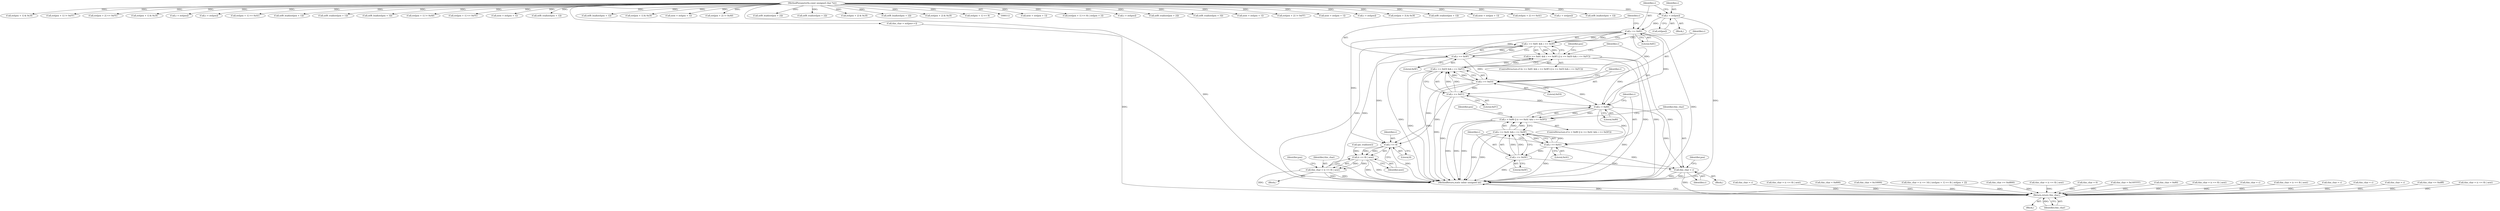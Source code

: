 digraph "0_php-src_0da8b8b801f9276359262f1ef8274c7812d3dfda?w=1_3@array" {
"1000735" [label="(Call,c = str[pos])"];
"1000114" [label="(MethodParameterIn,const unsigned char *str)"];
"1000743" [label="(Call,c >= 0x81)"];
"1000742" [label="(Call,c >= 0x81 && c <= 0x9F)"];
"1000741" [label="(Call,(c >= 0x81 && c <= 0x9F) || (c >= 0xE0 && c <= 0xFC))"];
"1000746" [label="(Call,c <= 0x9F)"];
"1000750" [label="(Call,c >= 0xE0)"];
"1000749" [label="(Call,c >= 0xE0 && c <= 0xFC)"];
"1000753" [label="(Call,c <= 0xFC)"];
"1000780" [label="(Call,c << 8)"];
"1000779" [label="(Call,(c << 8) | next)"];
"1000777" [label="(Call,this_char = (c << 8) | next)"];
"1001107" [label="(Return,return this_char;)"];
"1000803" [label="(Call,c < 0x80)"];
"1000802" [label="(Call,c < 0x80 || (c >= 0xA1 && c <= 0xDF))"];
"1000807" [label="(Call,c >= 0xA1)"];
"1000806" [label="(Call,c >= 0xA1 && c <= 0xDF)"];
"1000810" [label="(Call,c <= 0xDF)"];
"1000814" [label="(Call,this_char = c)"];
"1000561" [label="(Call,this_char = c)"];
"1000761" [label="(Identifier,pos)"];
"1000868" [label="(Call,this_char = (c << 8) | next)"];
"1000326" [label="(Call,this_char < 0x800)"];
"1000681" [label="(Call,next = str[pos + 1])"];
"1000753" [label="(Call,c <= 0xFC)"];
"1000798" [label="(Identifier,pos)"];
"1001057" [label="(Call,(str[pos + 1] << 8) | str[pos + 2])"];
"1000114" [label="(MethodParameterIn,const unsigned char *str)"];
"1000475" [label="(Call,this_char < 0x10000)"];
"1000829" [label="(Call,c = str[pos])"];
"1000376" [label="(Call,utf8_trail(str[pos + 2]))"];
"1000803" [label="(Call,c < 0x80)"];
"1000383" [label="(Call,utf8_trail(str[pos + 3]))"];
"1000741" [label="(Call,(c >= 0x81 && c <= 0x9F) || (c >= 0xE0 && c <= 0xFC))"];
"1000852" [label="(Call,next = str[pos + 1])"];
"1001051" [label="(Call,this_char = (c << 16) | (str[pos + 1] << 8) | str[pos + 2])"];
"1000815" [label="(Identifier,this_char)"];
"1001035" [label="(Call,str[pos + 2] != 0xFF)"];
"1000752" [label="(Literal,0xE0)"];
"1000813" [label="(Block,)"];
"1000594" [label="(Call,next = str[pos + 1])"];
"1000336" [label="(Call,this_char >= 0xd800)"];
"1001107" [label="(Return,return this_char;)"];
"1000749" [label="(Call,c >= 0xE0 && c <= 0xFC)"];
"1000923" [label="(Call,this_char = (c << 8) | next)"];
"1000658" [label="(Call,c = str[pos])"];
"1000804" [label="(Identifier,c)"];
"1000748" [label="(Literal,0x9F)"];
"1000806" [label="(Call,c >= 0xA1 && c <= 0xDF)"];
"1000776" [label="(Block,)"];
"1000736" [label="(Identifier,c)"];
"1000466" [label="(Call,str[pos + 3] & 0x3f)"];
"1000751" [label="(Identifier,c)"];
"1000809" [label="(Literal,0xA1)"];
"1000125" [label="(Call,this_char = 0)"];
"1000478" [label="(Call,this_char > 0x10FFFF)"];
"1000780" [label="(Call,c << 8)"];
"1000816" [label="(Identifier,c)"];
"1000253" [label="(Call,utf8_trail(str[pos + 1]))"];
"1000118" [label="(Block,)"];
"1000766" [label="(Call,next = str[pos + 1])"];
"1000983" [label="(Call,str[pos + 2] >= 0xA1)"];
"1000774" [label="(Call,sjis_trail(next))"];
"1001108" [label="(Identifier,this_char)"];
"1000746" [label="(Call,c <= 0x9F)"];
"1000150" [label="(Call,c = str[pos])"];
"1000744" [label="(Identifier,c)"];
"1000200" [label="(Call,utf8_lead(str[pos + 1]))"];
"1000216" [label="(Call,str[pos + 1] & 0x3f)"];
"1000224" [label="(Call,this_char < 0x80)"];
"1001011" [label="(Call,str[pos + 1] != 0xFF)"];
"1000618" [label="(Call,this_char = (c << 8) | next)"];
"1000990" [label="(Call,str[pos + 2] <= 0xFE)"];
"1000733" [label="(Block,)"];
"1000160" [label="(Call,this_char = c)"];
"1000750" [label="(Call,c >= 0xE0)"];
"1000448" [label="(Call,str[pos + 1] & 0x3f)"];
"1000808" [label="(Identifier,c)"];
"1000807" [label="(Call,c >= 0xA1)"];
"1000497" [label="(Call,c = str[pos])"];
"1000571" [label="(Call,c = str[pos])"];
"1000967" [label="(Call,str[pos + 1] >= 0xA1)"];
"1000778" [label="(Identifier,this_char)"];
"1000395" [label="(Call,utf8_lead(str[pos + 1]))"];
"1000368" [label="(Call,utf8_trail(str[pos + 1]))"];
"1000777" [label="(Call,this_char = (c << 8) | next)"];
"1000823" [label="(Identifier,pos)"];
"1000814" [label="(Call,this_char = c)"];
"1000425" [label="(Call,utf8_lead(str[pos + 3]))"];
"1001004" [label="(Call,str[pos + 1] != 0xA0)"];
"1000743" [label="(Call,c >= 0x81)"];
"1000692" [label="(Call,this_char = (c << 8) | next)"];
"1000974" [label="(Call,str[pos + 1] <= 0xFE)"];
"1000520" [label="(Call,next = str[pos + 1])"];
"1000190" [label="(Call,utf8_trail(str[pos + 1]))"];
"1000818" [label="(Identifier,pos)"];
"1001109" [label="(MethodReturn,static inline unsigned int)"];
"1000272" [label="(Call,utf8_lead(str[pos + 1]))"];
"1000779" [label="(Call,(c << 8) | next)"];
"1000310" [label="(Call,str[pos + 1] & 0x3f)"];
"1000907" [label="(Call,next = str[pos + 1])"];
"1000783" [label="(Identifier,next)"];
"1000720" [label="(Call,this_char = c)"];
"1001083" [label="(Call,this_char = c)"];
"1001028" [label="(Call,str[pos + 2] != 0xA0)"];
"1001096" [label="(Call,this_char = str[pos++])"];
"1000781" [label="(Identifier,c)"];
"1000648" [label="(Call,this_char = c)"];
"1000742" [label="(Call,c >= 0x81 && c <= 0x9F)"];
"1000410" [label="(Call,utf8_lead(str[pos + 2]))"];
"1000810" [label="(Call,c <= 0xDF)"];
"1000260" [label="(Call,utf8_trail(str[pos + 2]))"];
"1000754" [label="(Identifier,c)"];
"1000802" [label="(Call,c < 0x80 || (c >= 0xA1 && c <= 0xDF))"];
"1000318" [label="(Call,str[pos + 2] & 0x3f)"];
"1000735" [label="(Call,c = str[pos])"];
"1000287" [label="(Call,utf8_lead(str[pos + 2]))"];
"1000339" [label="(Call,this_char <= 0xdfff)"];
"1000812" [label="(Literal,0xDF)"];
"1000805" [label="(Literal,0x80)"];
"1000544" [label="(Call,this_char = (c << 8) | next)"];
"1000745" [label="(Literal,0x81)"];
"1000458" [label="(Call,str[pos + 2] & 0x3f)"];
"1000801" [label="(ControlStructure,if (c < 0x80 || (c >= 0xA1 && c <= 0xDF)))"];
"1001058" [label="(Call,str[pos + 1] << 8)"];
"1000747" [label="(Identifier,c)"];
"1000811" [label="(Identifier,c)"];
"1000782" [label="(Literal,8)"];
"1000737" [label="(Call,str[pos])"];
"1000755" [label="(Literal,0xFC)"];
"1000740" [label="(ControlStructure,if ((c >= 0x81 && c <= 0x9F) || (c >= 0xE0 && c <= 0xFC)))"];
"1000735" -> "1000733"  [label="AST: "];
"1000735" -> "1000737"  [label="CFG: "];
"1000736" -> "1000735"  [label="AST: "];
"1000737" -> "1000735"  [label="AST: "];
"1000744" -> "1000735"  [label="CFG: "];
"1000735" -> "1001109"  [label="DDG: "];
"1000114" -> "1000735"  [label="DDG: "];
"1000735" -> "1000743"  [label="DDG: "];
"1000114" -> "1000112"  [label="AST: "];
"1000114" -> "1001109"  [label="DDG: "];
"1000114" -> "1000150"  [label="DDG: "];
"1000114" -> "1000190"  [label="DDG: "];
"1000114" -> "1000200"  [label="DDG: "];
"1000114" -> "1000216"  [label="DDG: "];
"1000114" -> "1000253"  [label="DDG: "];
"1000114" -> "1000260"  [label="DDG: "];
"1000114" -> "1000272"  [label="DDG: "];
"1000114" -> "1000287"  [label="DDG: "];
"1000114" -> "1000310"  [label="DDG: "];
"1000114" -> "1000318"  [label="DDG: "];
"1000114" -> "1000368"  [label="DDG: "];
"1000114" -> "1000376"  [label="DDG: "];
"1000114" -> "1000383"  [label="DDG: "];
"1000114" -> "1000395"  [label="DDG: "];
"1000114" -> "1000410"  [label="DDG: "];
"1000114" -> "1000425"  [label="DDG: "];
"1000114" -> "1000448"  [label="DDG: "];
"1000114" -> "1000458"  [label="DDG: "];
"1000114" -> "1000466"  [label="DDG: "];
"1000114" -> "1000497"  [label="DDG: "];
"1000114" -> "1000520"  [label="DDG: "];
"1000114" -> "1000571"  [label="DDG: "];
"1000114" -> "1000594"  [label="DDG: "];
"1000114" -> "1000658"  [label="DDG: "];
"1000114" -> "1000681"  [label="DDG: "];
"1000114" -> "1000766"  [label="DDG: "];
"1000114" -> "1000829"  [label="DDG: "];
"1000114" -> "1000852"  [label="DDG: "];
"1000114" -> "1000907"  [label="DDG: "];
"1000114" -> "1000967"  [label="DDG: "];
"1000114" -> "1000974"  [label="DDG: "];
"1000114" -> "1000983"  [label="DDG: "];
"1000114" -> "1000990"  [label="DDG: "];
"1000114" -> "1001004"  [label="DDG: "];
"1000114" -> "1001011"  [label="DDG: "];
"1000114" -> "1001028"  [label="DDG: "];
"1000114" -> "1001035"  [label="DDG: "];
"1000114" -> "1001058"  [label="DDG: "];
"1000114" -> "1001057"  [label="DDG: "];
"1000114" -> "1001096"  [label="DDG: "];
"1000743" -> "1000742"  [label="AST: "];
"1000743" -> "1000745"  [label="CFG: "];
"1000744" -> "1000743"  [label="AST: "];
"1000745" -> "1000743"  [label="AST: "];
"1000747" -> "1000743"  [label="CFG: "];
"1000742" -> "1000743"  [label="CFG: "];
"1000743" -> "1001109"  [label="DDG: "];
"1000743" -> "1000742"  [label="DDG: "];
"1000743" -> "1000742"  [label="DDG: "];
"1000743" -> "1000746"  [label="DDG: "];
"1000743" -> "1000750"  [label="DDG: "];
"1000743" -> "1000780"  [label="DDG: "];
"1000743" -> "1000803"  [label="DDG: "];
"1000742" -> "1000741"  [label="AST: "];
"1000742" -> "1000746"  [label="CFG: "];
"1000746" -> "1000742"  [label="AST: "];
"1000751" -> "1000742"  [label="CFG: "];
"1000741" -> "1000742"  [label="CFG: "];
"1000742" -> "1001109"  [label="DDG: "];
"1000742" -> "1001109"  [label="DDG: "];
"1000742" -> "1000741"  [label="DDG: "];
"1000742" -> "1000741"  [label="DDG: "];
"1000746" -> "1000742"  [label="DDG: "];
"1000746" -> "1000742"  [label="DDG: "];
"1000741" -> "1000740"  [label="AST: "];
"1000741" -> "1000749"  [label="CFG: "];
"1000749" -> "1000741"  [label="AST: "];
"1000761" -> "1000741"  [label="CFG: "];
"1000804" -> "1000741"  [label="CFG: "];
"1000741" -> "1001109"  [label="DDG: "];
"1000741" -> "1001109"  [label="DDG: "];
"1000741" -> "1001109"  [label="DDG: "];
"1000749" -> "1000741"  [label="DDG: "];
"1000749" -> "1000741"  [label="DDG: "];
"1000746" -> "1000748"  [label="CFG: "];
"1000747" -> "1000746"  [label="AST: "];
"1000748" -> "1000746"  [label="AST: "];
"1000746" -> "1001109"  [label="DDG: "];
"1000746" -> "1000750"  [label="DDG: "];
"1000746" -> "1000780"  [label="DDG: "];
"1000746" -> "1000803"  [label="DDG: "];
"1000750" -> "1000749"  [label="AST: "];
"1000750" -> "1000752"  [label="CFG: "];
"1000751" -> "1000750"  [label="AST: "];
"1000752" -> "1000750"  [label="AST: "];
"1000754" -> "1000750"  [label="CFG: "];
"1000749" -> "1000750"  [label="CFG: "];
"1000750" -> "1001109"  [label="DDG: "];
"1000750" -> "1000749"  [label="DDG: "];
"1000750" -> "1000749"  [label="DDG: "];
"1000750" -> "1000753"  [label="DDG: "];
"1000750" -> "1000780"  [label="DDG: "];
"1000750" -> "1000803"  [label="DDG: "];
"1000749" -> "1000753"  [label="CFG: "];
"1000753" -> "1000749"  [label="AST: "];
"1000749" -> "1001109"  [label="DDG: "];
"1000749" -> "1001109"  [label="DDG: "];
"1000753" -> "1000749"  [label="DDG: "];
"1000753" -> "1000749"  [label="DDG: "];
"1000753" -> "1000755"  [label="CFG: "];
"1000754" -> "1000753"  [label="AST: "];
"1000755" -> "1000753"  [label="AST: "];
"1000753" -> "1001109"  [label="DDG: "];
"1000753" -> "1000780"  [label="DDG: "];
"1000753" -> "1000803"  [label="DDG: "];
"1000780" -> "1000779"  [label="AST: "];
"1000780" -> "1000782"  [label="CFG: "];
"1000781" -> "1000780"  [label="AST: "];
"1000782" -> "1000780"  [label="AST: "];
"1000783" -> "1000780"  [label="CFG: "];
"1000780" -> "1001109"  [label="DDG: "];
"1000780" -> "1000779"  [label="DDG: "];
"1000780" -> "1000779"  [label="DDG: "];
"1000779" -> "1000777"  [label="AST: "];
"1000779" -> "1000783"  [label="CFG: "];
"1000783" -> "1000779"  [label="AST: "];
"1000777" -> "1000779"  [label="CFG: "];
"1000779" -> "1001109"  [label="DDG: "];
"1000779" -> "1001109"  [label="DDG: "];
"1000779" -> "1000777"  [label="DDG: "];
"1000779" -> "1000777"  [label="DDG: "];
"1000774" -> "1000779"  [label="DDG: "];
"1000777" -> "1000776"  [label="AST: "];
"1000778" -> "1000777"  [label="AST: "];
"1000798" -> "1000777"  [label="CFG: "];
"1000777" -> "1001109"  [label="DDG: "];
"1000777" -> "1001109"  [label="DDG: "];
"1000777" -> "1001107"  [label="DDG: "];
"1001107" -> "1000118"  [label="AST: "];
"1001107" -> "1001108"  [label="CFG: "];
"1001108" -> "1001107"  [label="AST: "];
"1001109" -> "1001107"  [label="CFG: "];
"1001107" -> "1001109"  [label="DDG: "];
"1001108" -> "1001107"  [label="DDG: "];
"1000561" -> "1001107"  [label="DDG: "];
"1000475" -> "1001107"  [label="DDG: "];
"1000814" -> "1001107"  [label="DDG: "];
"1001083" -> "1001107"  [label="DDG: "];
"1000648" -> "1001107"  [label="DDG: "];
"1000326" -> "1001107"  [label="DDG: "];
"1000868" -> "1001107"  [label="DDG: "];
"1000125" -> "1001107"  [label="DDG: "];
"1000692" -> "1001107"  [label="DDG: "];
"1000224" -> "1001107"  [label="DDG: "];
"1001096" -> "1001107"  [label="DDG: "];
"1000478" -> "1001107"  [label="DDG: "];
"1000720" -> "1001107"  [label="DDG: "];
"1000339" -> "1001107"  [label="DDG: "];
"1000544" -> "1001107"  [label="DDG: "];
"1000618" -> "1001107"  [label="DDG: "];
"1000336" -> "1001107"  [label="DDG: "];
"1001051" -> "1001107"  [label="DDG: "];
"1000923" -> "1001107"  [label="DDG: "];
"1000160" -> "1001107"  [label="DDG: "];
"1000803" -> "1000802"  [label="AST: "];
"1000803" -> "1000805"  [label="CFG: "];
"1000804" -> "1000803"  [label="AST: "];
"1000805" -> "1000803"  [label="AST: "];
"1000808" -> "1000803"  [label="CFG: "];
"1000802" -> "1000803"  [label="CFG: "];
"1000803" -> "1001109"  [label="DDG: "];
"1000803" -> "1000802"  [label="DDG: "];
"1000803" -> "1000802"  [label="DDG: "];
"1000803" -> "1000807"  [label="DDG: "];
"1000803" -> "1000814"  [label="DDG: "];
"1000802" -> "1000801"  [label="AST: "];
"1000802" -> "1000806"  [label="CFG: "];
"1000806" -> "1000802"  [label="AST: "];
"1000815" -> "1000802"  [label="CFG: "];
"1000823" -> "1000802"  [label="CFG: "];
"1000802" -> "1001109"  [label="DDG: "];
"1000802" -> "1001109"  [label="DDG: "];
"1000802" -> "1001109"  [label="DDG: "];
"1000806" -> "1000802"  [label="DDG: "];
"1000806" -> "1000802"  [label="DDG: "];
"1000807" -> "1000806"  [label="AST: "];
"1000807" -> "1000809"  [label="CFG: "];
"1000808" -> "1000807"  [label="AST: "];
"1000809" -> "1000807"  [label="AST: "];
"1000811" -> "1000807"  [label="CFG: "];
"1000806" -> "1000807"  [label="CFG: "];
"1000807" -> "1001109"  [label="DDG: "];
"1000807" -> "1000806"  [label="DDG: "];
"1000807" -> "1000806"  [label="DDG: "];
"1000807" -> "1000810"  [label="DDG: "];
"1000807" -> "1000814"  [label="DDG: "];
"1000806" -> "1000810"  [label="CFG: "];
"1000810" -> "1000806"  [label="AST: "];
"1000806" -> "1001109"  [label="DDG: "];
"1000806" -> "1001109"  [label="DDG: "];
"1000810" -> "1000806"  [label="DDG: "];
"1000810" -> "1000806"  [label="DDG: "];
"1000810" -> "1000812"  [label="CFG: "];
"1000811" -> "1000810"  [label="AST: "];
"1000812" -> "1000810"  [label="AST: "];
"1000810" -> "1001109"  [label="DDG: "];
"1000810" -> "1000814"  [label="DDG: "];
"1000814" -> "1000813"  [label="AST: "];
"1000814" -> "1000816"  [label="CFG: "];
"1000815" -> "1000814"  [label="AST: "];
"1000816" -> "1000814"  [label="AST: "];
"1000818" -> "1000814"  [label="CFG: "];
"1000814" -> "1001109"  [label="DDG: "];
"1000814" -> "1001109"  [label="DDG: "];
}
